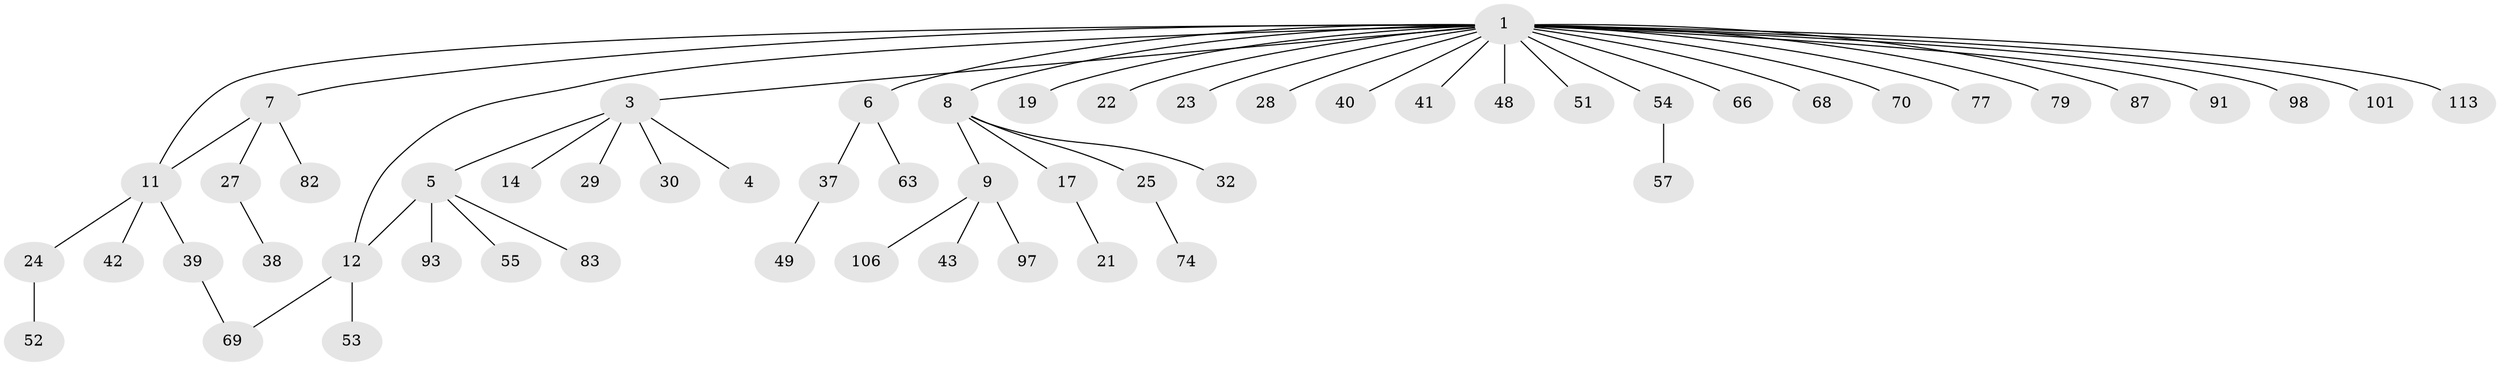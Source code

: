 // original degree distribution, {17: 0.008849557522123894, 12: 0.008849557522123894, 6: 0.02654867256637168, 1: 0.6548672566371682, 5: 0.02654867256637168, 3: 0.061946902654867256, 4: 0.05309734513274336, 15: 0.008849557522123894, 2: 0.1504424778761062}
// Generated by graph-tools (version 1.1) at 2025/14/03/09/25 04:14:38]
// undirected, 56 vertices, 58 edges
graph export_dot {
graph [start="1"]
  node [color=gray90,style=filled];
  1 [super="+2+26+16"];
  3 [super="+10"];
  4;
  5;
  6;
  7;
  8 [super="+31+44+35+65+107+99+62+102+110+20"];
  9 [super="+15"];
  11;
  12 [super="+59+13+78+72"];
  14;
  17 [super="+64"];
  19 [super="+67+47"];
  21;
  22;
  23;
  24 [super="+36+46"];
  25;
  27;
  28;
  29;
  30;
  32 [super="+56"];
  37;
  38 [super="+45+73"];
  39;
  40;
  41 [super="+58+109+50"];
  42;
  43 [super="+108+75+89"];
  48;
  49;
  51;
  52;
  53;
  54 [super="+94+100"];
  55;
  57 [super="+61+76"];
  63;
  66;
  68;
  69 [super="+80"];
  70;
  74;
  77;
  79;
  82;
  83;
  87;
  91;
  93 [super="+96"];
  97;
  98;
  101;
  106;
  113;
  1 -- 3;
  1 -- 7;
  1 -- 12;
  1 -- 23;
  1 -- 28;
  1 -- 40;
  1 -- 48;
  1 -- 54;
  1 -- 68;
  1 -- 70;
  1 -- 77;
  1 -- 79;
  1 -- 98;
  1 -- 113;
  1 -- 66;
  1 -- 101;
  1 -- 6;
  1 -- 8;
  1 -- 41;
  1 -- 11;
  1 -- 19;
  1 -- 51;
  1 -- 22;
  1 -- 87;
  1 -- 91;
  3 -- 4;
  3 -- 5;
  3 -- 29;
  3 -- 30;
  3 -- 14;
  5 -- 55;
  5 -- 83;
  5 -- 93;
  5 -- 12;
  6 -- 37;
  6 -- 63;
  7 -- 11;
  7 -- 27;
  7 -- 82;
  8 -- 9;
  8 -- 17;
  8 -- 25;
  8 -- 32;
  9 -- 43;
  9 -- 97;
  9 -- 106;
  11 -- 24;
  11 -- 39;
  11 -- 42;
  12 -- 53;
  12 -- 69;
  17 -- 21;
  24 -- 52;
  25 -- 74;
  27 -- 38;
  37 -- 49;
  39 -- 69;
  54 -- 57;
}
